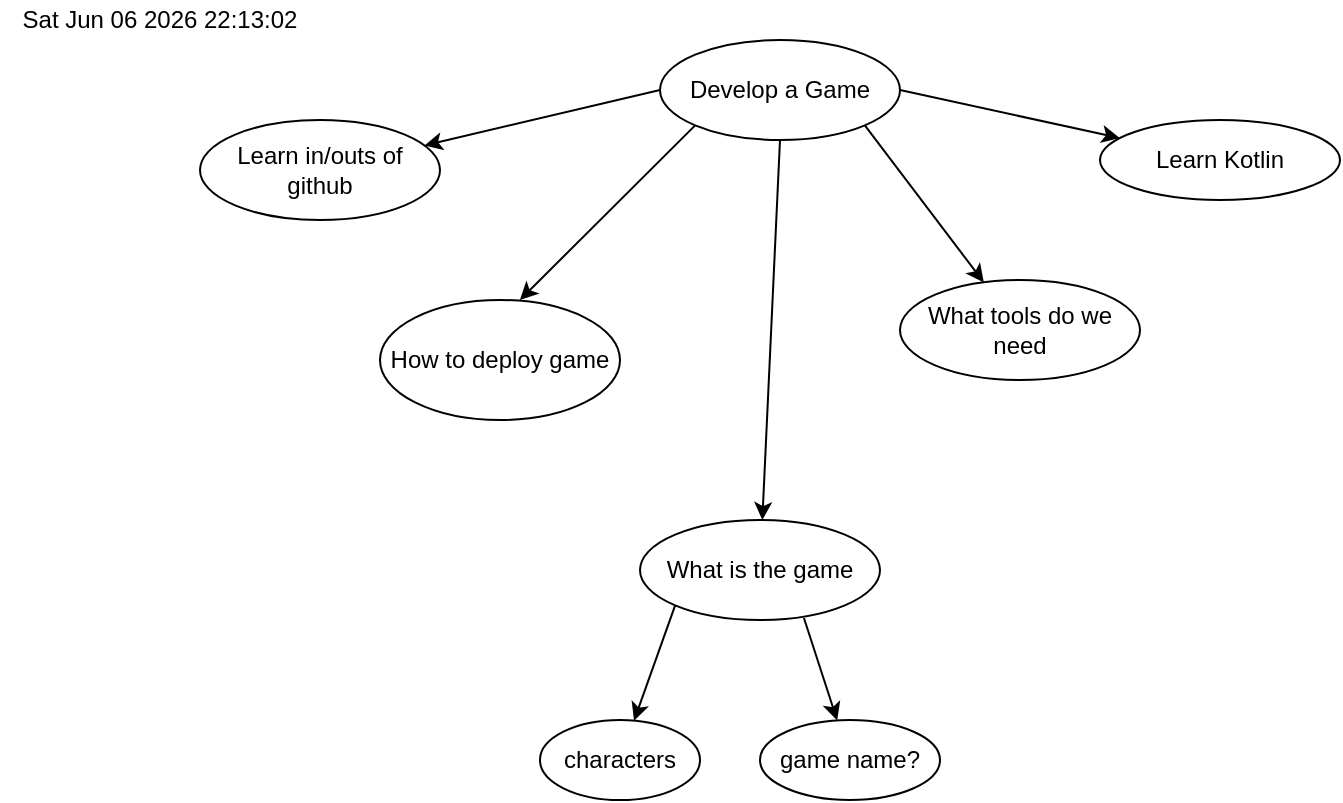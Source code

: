 <mxfile version="13.8.1" type="github">
  <diagram id="LQlHrmRZi087rSzwUS9f" name="Page-1">
    <mxGraphModel dx="1185" dy="644" grid="1" gridSize="10" guides="1" tooltips="1" connect="1" arrows="1" fold="1" page="1" pageScale="1" pageWidth="850" pageHeight="1100" background="none" math="0" shadow="0">
      <root>
        <mxCell id="0" />
        <mxCell id="1" parent="0" />
        <mxCell id="A_EFe26jHxkVhjVEouuX-1" value="&lt;div&gt;Develop a Game&lt;/div&gt;" style="ellipse;whiteSpace=wrap;html=1;" parent="1" vertex="1">
          <mxGeometry x="330" y="20" width="120" height="50" as="geometry" />
        </mxCell>
        <mxCell id="A_EFe26jHxkVhjVEouuX-2" value="" style="endArrow=classic;html=1;exitX=0;exitY=0.5;exitDx=0;exitDy=0;" parent="1" source="A_EFe26jHxkVhjVEouuX-1" target="A_EFe26jHxkVhjVEouuX-3" edge="1">
          <mxGeometry width="50" height="50" relative="1" as="geometry">
            <mxPoint x="320" y="70" as="sourcePoint" />
            <mxPoint x="260" y="180" as="targetPoint" />
          </mxGeometry>
        </mxCell>
        <mxCell id="A_EFe26jHxkVhjVEouuX-3" value="Learn in/outs of github" style="ellipse;whiteSpace=wrap;html=1;" parent="1" vertex="1">
          <mxGeometry x="100" y="60" width="120" height="50" as="geometry" />
        </mxCell>
        <mxCell id="A_EFe26jHxkVhjVEouuX-4" value="" style="endArrow=classic;html=1;exitX=0;exitY=1;exitDx=0;exitDy=0;entryX=0.583;entryY=0;entryDx=0;entryDy=0;entryPerimeter=0;" parent="1" source="A_EFe26jHxkVhjVEouuX-1" target="A_EFe26jHxkVhjVEouuX-5" edge="1">
          <mxGeometry width="50" height="50" relative="1" as="geometry">
            <mxPoint x="330" y="120" as="sourcePoint" />
            <mxPoint x="340" y="190" as="targetPoint" />
          </mxGeometry>
        </mxCell>
        <mxCell id="A_EFe26jHxkVhjVEouuX-5" value="How to deploy game" style="ellipse;whiteSpace=wrap;html=1;" parent="1" vertex="1">
          <mxGeometry x="190" y="150" width="120" height="60" as="geometry" />
        </mxCell>
        <mxCell id="A_EFe26jHxkVhjVEouuX-6" value="" style="endArrow=classic;html=1;exitX=0.5;exitY=1;exitDx=0;exitDy=0;" parent="1" source="A_EFe26jHxkVhjVEouuX-1" target="A_EFe26jHxkVhjVEouuX-7" edge="1">
          <mxGeometry width="50" height="50" relative="1" as="geometry">
            <mxPoint x="400" y="420" as="sourcePoint" />
            <mxPoint x="420" y="270" as="targetPoint" />
          </mxGeometry>
        </mxCell>
        <mxCell id="A_EFe26jHxkVhjVEouuX-7" value="What is the game" style="ellipse;whiteSpace=wrap;html=1;" parent="1" vertex="1">
          <mxGeometry x="320" y="260" width="120" height="50" as="geometry" />
        </mxCell>
        <mxCell id="A_EFe26jHxkVhjVEouuX-8" value="" style="endArrow=classic;html=1;exitX=1;exitY=1;exitDx=0;exitDy=0;" parent="1" source="A_EFe26jHxkVhjVEouuX-1" target="A_EFe26jHxkVhjVEouuX-9" edge="1">
          <mxGeometry width="50" height="50" relative="1" as="geometry">
            <mxPoint x="400" y="420" as="sourcePoint" />
            <mxPoint x="470" y="170" as="targetPoint" />
          </mxGeometry>
        </mxCell>
        <mxCell id="A_EFe26jHxkVhjVEouuX-9" value="What tools do we need" style="ellipse;whiteSpace=wrap;html=1;" parent="1" vertex="1">
          <mxGeometry x="450" y="140" width="120" height="50" as="geometry" />
        </mxCell>
        <mxCell id="A_EFe26jHxkVhjVEouuX-10" value="" style="endArrow=classic;html=1;exitX=1;exitY=0.5;exitDx=0;exitDy=0;" parent="1" source="A_EFe26jHxkVhjVEouuX-1" target="A_EFe26jHxkVhjVEouuX-11" edge="1">
          <mxGeometry width="50" height="50" relative="1" as="geometry">
            <mxPoint x="400" y="420" as="sourcePoint" />
            <mxPoint x="590" y="170" as="targetPoint" />
          </mxGeometry>
        </mxCell>
        <mxCell id="A_EFe26jHxkVhjVEouuX-11" value="&lt;div&gt;Learn Kotlin&lt;/div&gt;" style="ellipse;whiteSpace=wrap;html=1;" parent="1" vertex="1">
          <mxGeometry x="550" y="60" width="120" height="40" as="geometry" />
        </mxCell>
        <mxCell id="A_EFe26jHxkVhjVEouuX-12" value="" style="endArrow=classic;html=1;exitX=0.683;exitY=0.98;exitDx=0;exitDy=0;exitPerimeter=0;" parent="1" source="A_EFe26jHxkVhjVEouuX-7" target="A_EFe26jHxkVhjVEouuX-13" edge="1">
          <mxGeometry width="50" height="50" relative="1" as="geometry">
            <mxPoint x="400" y="420" as="sourcePoint" />
            <mxPoint x="450" y="370" as="targetPoint" />
          </mxGeometry>
        </mxCell>
        <mxCell id="A_EFe26jHxkVhjVEouuX-13" value="game name?" style="ellipse;whiteSpace=wrap;html=1;" parent="1" vertex="1">
          <mxGeometry x="380" y="360" width="90" height="40" as="geometry" />
        </mxCell>
        <mxCell id="A_EFe26jHxkVhjVEouuX-14" value="" style="endArrow=classic;html=1;exitX=0;exitY=1;exitDx=0;exitDy=0;" parent="1" source="A_EFe26jHxkVhjVEouuX-7" target="A_EFe26jHxkVhjVEouuX-15" edge="1">
          <mxGeometry width="50" height="50" relative="1" as="geometry">
            <mxPoint x="400" y="420" as="sourcePoint" />
            <mxPoint x="330" y="380" as="targetPoint" />
          </mxGeometry>
        </mxCell>
        <mxCell id="A_EFe26jHxkVhjVEouuX-15" value="characters" style="ellipse;whiteSpace=wrap;html=1;" parent="1" vertex="1">
          <mxGeometry x="270" y="360" width="80" height="40" as="geometry" />
        </mxCell>
        <UserObject label="%date{ddd mmm dd yyyy HH:MM:ss}%" placeholders="1" id="__gFQp-27cVtTYfEqAuZ-8">
          <mxCell style="text;html=1;strokeColor=none;fillColor=none;align=center;verticalAlign=middle;whiteSpace=wrap;overflow=hidden;" vertex="1" parent="1">
            <mxGeometry width="160" height="20" as="geometry" />
          </mxCell>
        </UserObject>
      </root>
    </mxGraphModel>
  </diagram>
</mxfile>
